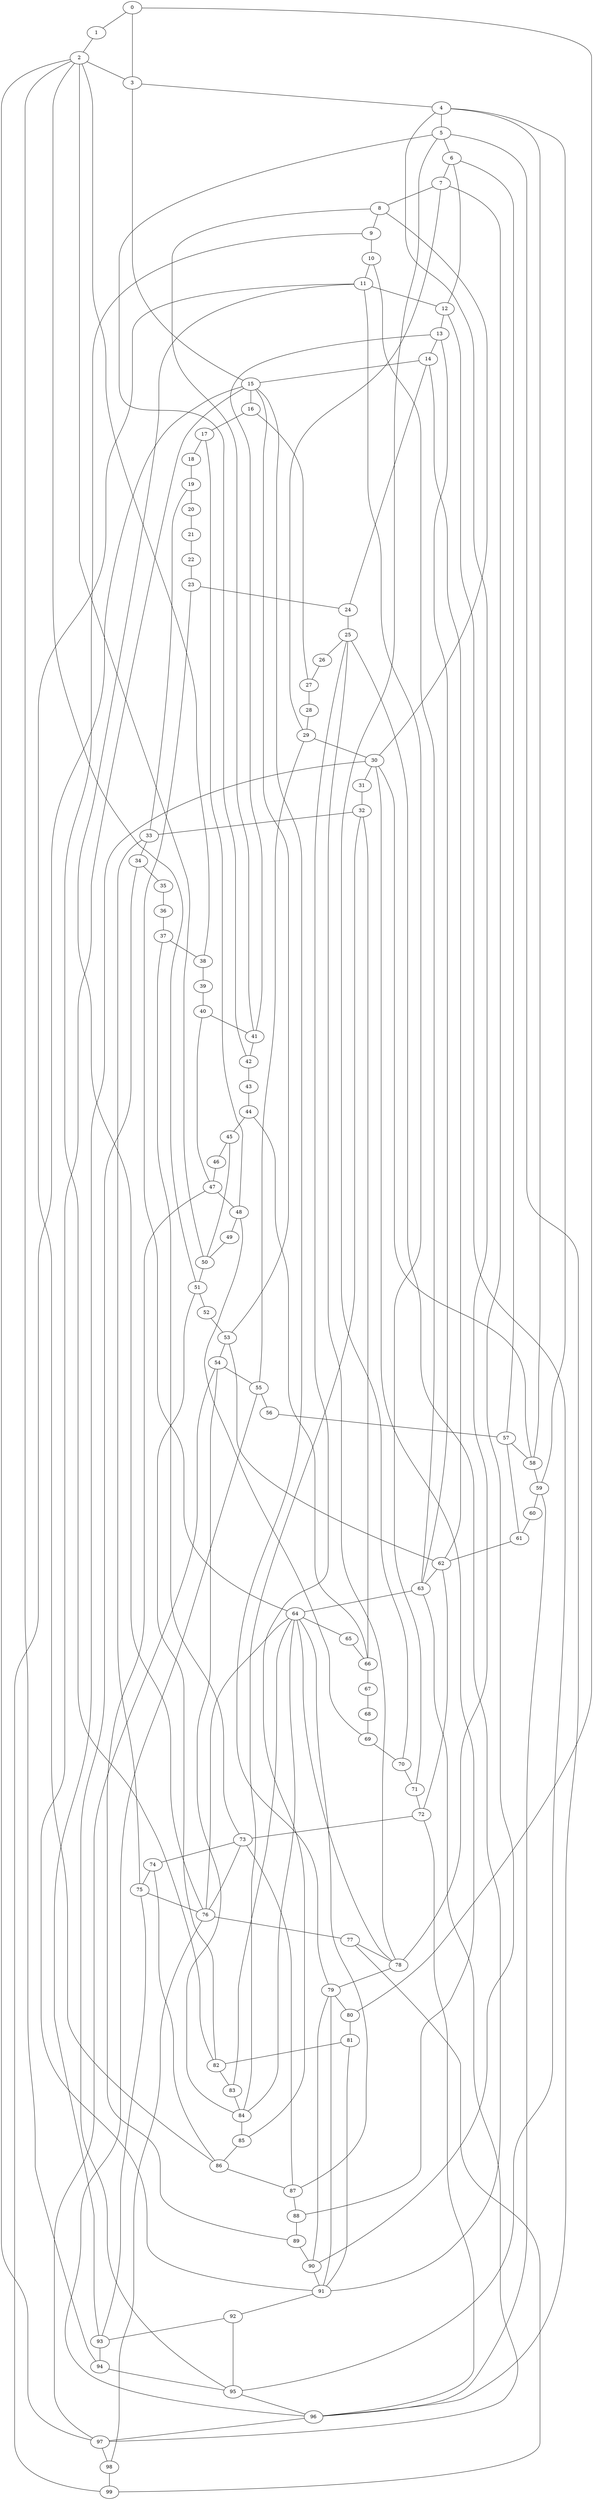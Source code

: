 
graph graphname {
    0 -- 1
0 -- 3
0 -- 80
1 -- 2
2 -- 3
2 -- 51
2 -- 38
2 -- 97
2 -- 94
2 -- 50
3 -- 4
3 -- 15
4 -- 5
4 -- 78
4 -- 59
4 -- 58
5 -- 6
5 -- 70
5 -- 96
5 -- 42
6 -- 7
6 -- 57
6 -- 12
7 -- 8
7 -- 29
7 -- 90
8 -- 9
8 -- 41
8 -- 30
9 -- 10
9 -- 82
10 -- 11
10 -- 63
11 -- 12
11 -- 76
11 -- 71
11 -- 86
12 -- 13
12 -- 95
13 -- 14
13 -- 41
13 -- 63
14 -- 15
14 -- 24
14 -- 62
15 -- 16
15 -- 91
15 -- 53
15 -- 99
15 -- 79
16 -- 17
16 -- 27
17 -- 18
17 -- 48
18 -- 19
19 -- 20
19 -- 33
20 -- 21
21 -- 22
22 -- 23
23 -- 24
23 -- 64
24 -- 25
25 -- 26
25 -- 78
25 -- 85
25 -- 91
26 -- 27
27 -- 28
28 -- 29
29 -- 30
29 -- 55
30 -- 31
30 -- 93
30 -- 88
30 -- 58
31 -- 32
32 -- 33
32 -- 66
32 -- 84
33 -- 34
33 -- 75
34 -- 35
34 -- 95
35 -- 36
36 -- 37
37 -- 38
37 -- 73
38 -- 39
39 -- 40
40 -- 41
40 -- 47
41 -- 42
42 -- 43
43 -- 44
44 -- 45
44 -- 66
45 -- 46
45 -- 50
46 -- 47
47 -- 48
47 -- 89
48 -- 49
48 -- 69
49 -- 50
50 -- 51
51 -- 52
51 -- 82
52 -- 53
53 -- 54
53 -- 62
54 -- 55
54 -- 97
54 -- 84
55 -- 56
55 -- 96
56 -- 57
57 -- 58
57 -- 61
58 -- 59
59 -- 60
59 -- 96
60 -- 61
61 -- 62
62 -- 63
62 -- 72
63 -- 64
63 -- 97
64 -- 65
64 -- 78
64 -- 84
64 -- 76
64 -- 87
64 -- 83
65 -- 66
66 -- 67
67 -- 68
68 -- 69
69 -- 70
70 -- 71
71 -- 72
72 -- 73
72 -- 96
73 -- 74
73 -- 87
73 -- 76
74 -- 75
74 -- 86
75 -- 76
75 -- 93
76 -- 77
76 -- 98
77 -- 78
77 -- 99
78 -- 79
79 -- 80
79 -- 90
79 -- 91
80 -- 81
81 -- 82
81 -- 91
82 -- 83
83 -- 84
84 -- 85
85 -- 86
86 -- 87
87 -- 88
88 -- 89
89 -- 90
90 -- 91
91 -- 92
92 -- 93
92 -- 95
93 -- 94
94 -- 95
95 -- 96
96 -- 97
97 -- 98
98 -- 99

}
